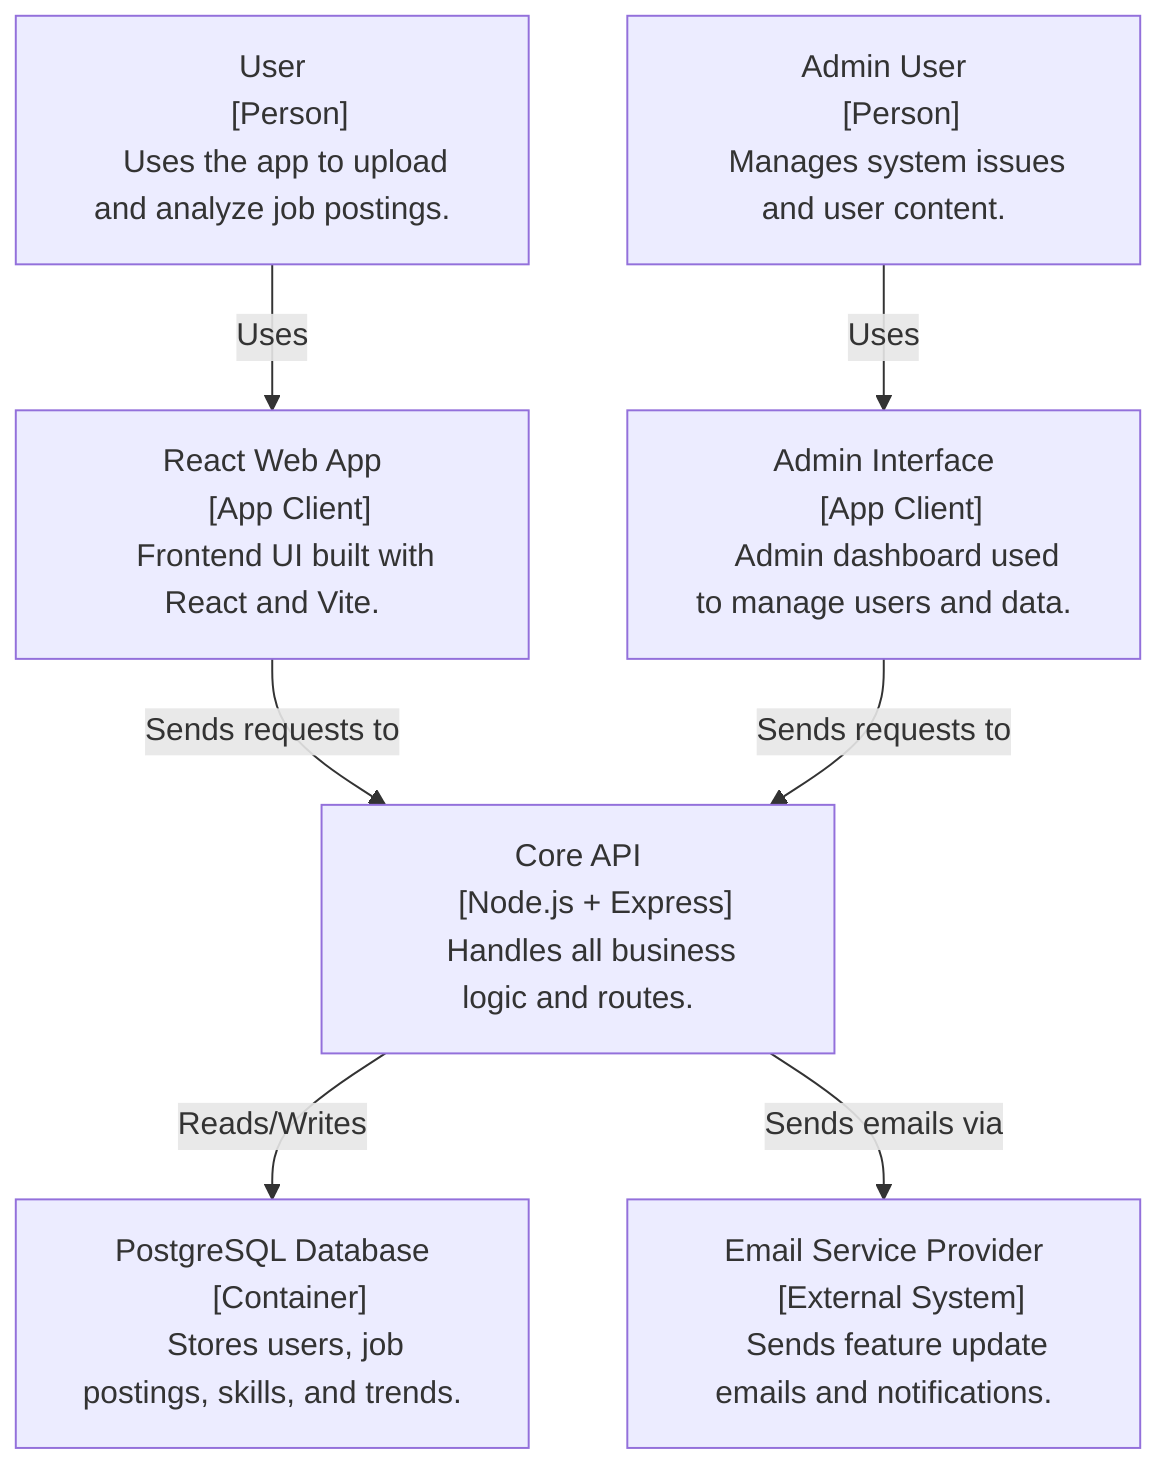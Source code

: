 graph TD

    %% Users
    User["User
    [Person]
    Uses the app to upload and analyze job postings."]

    Admin["Admin User
    [Person]
    Manages system issues and user content."]

    %% App Clients
    ReactApp["React Web App
    [App Client]
    Frontend UI built with React and Vite."]
    
    AdminInterface["Admin Interface
    [App Client]
    Admin dashboard used to manage users and data."]

    %% Core System
    APIServer["Core API
    [Node.js + Express]
    Handles all business logic and routes."]
    
    DB["PostgreSQL Database
    [Container]
    Stores users, job postings, skills, and trends."]

    EmailService["Email Service Provider
    [External System]
    Sends feature update emails and notifications."]

    %% Connections
    User -->|Uses| ReactApp
    Admin -->|Uses| AdminInterface

    ReactApp -->|Sends requests to| APIServer
    AdminInterface -->|Sends requests to| APIServer
    APIServer -->|Reads/Writes| DB
    APIServer -->|Sends emails via| EmailService

    %% Optional Styling (clean grouping later if needed)